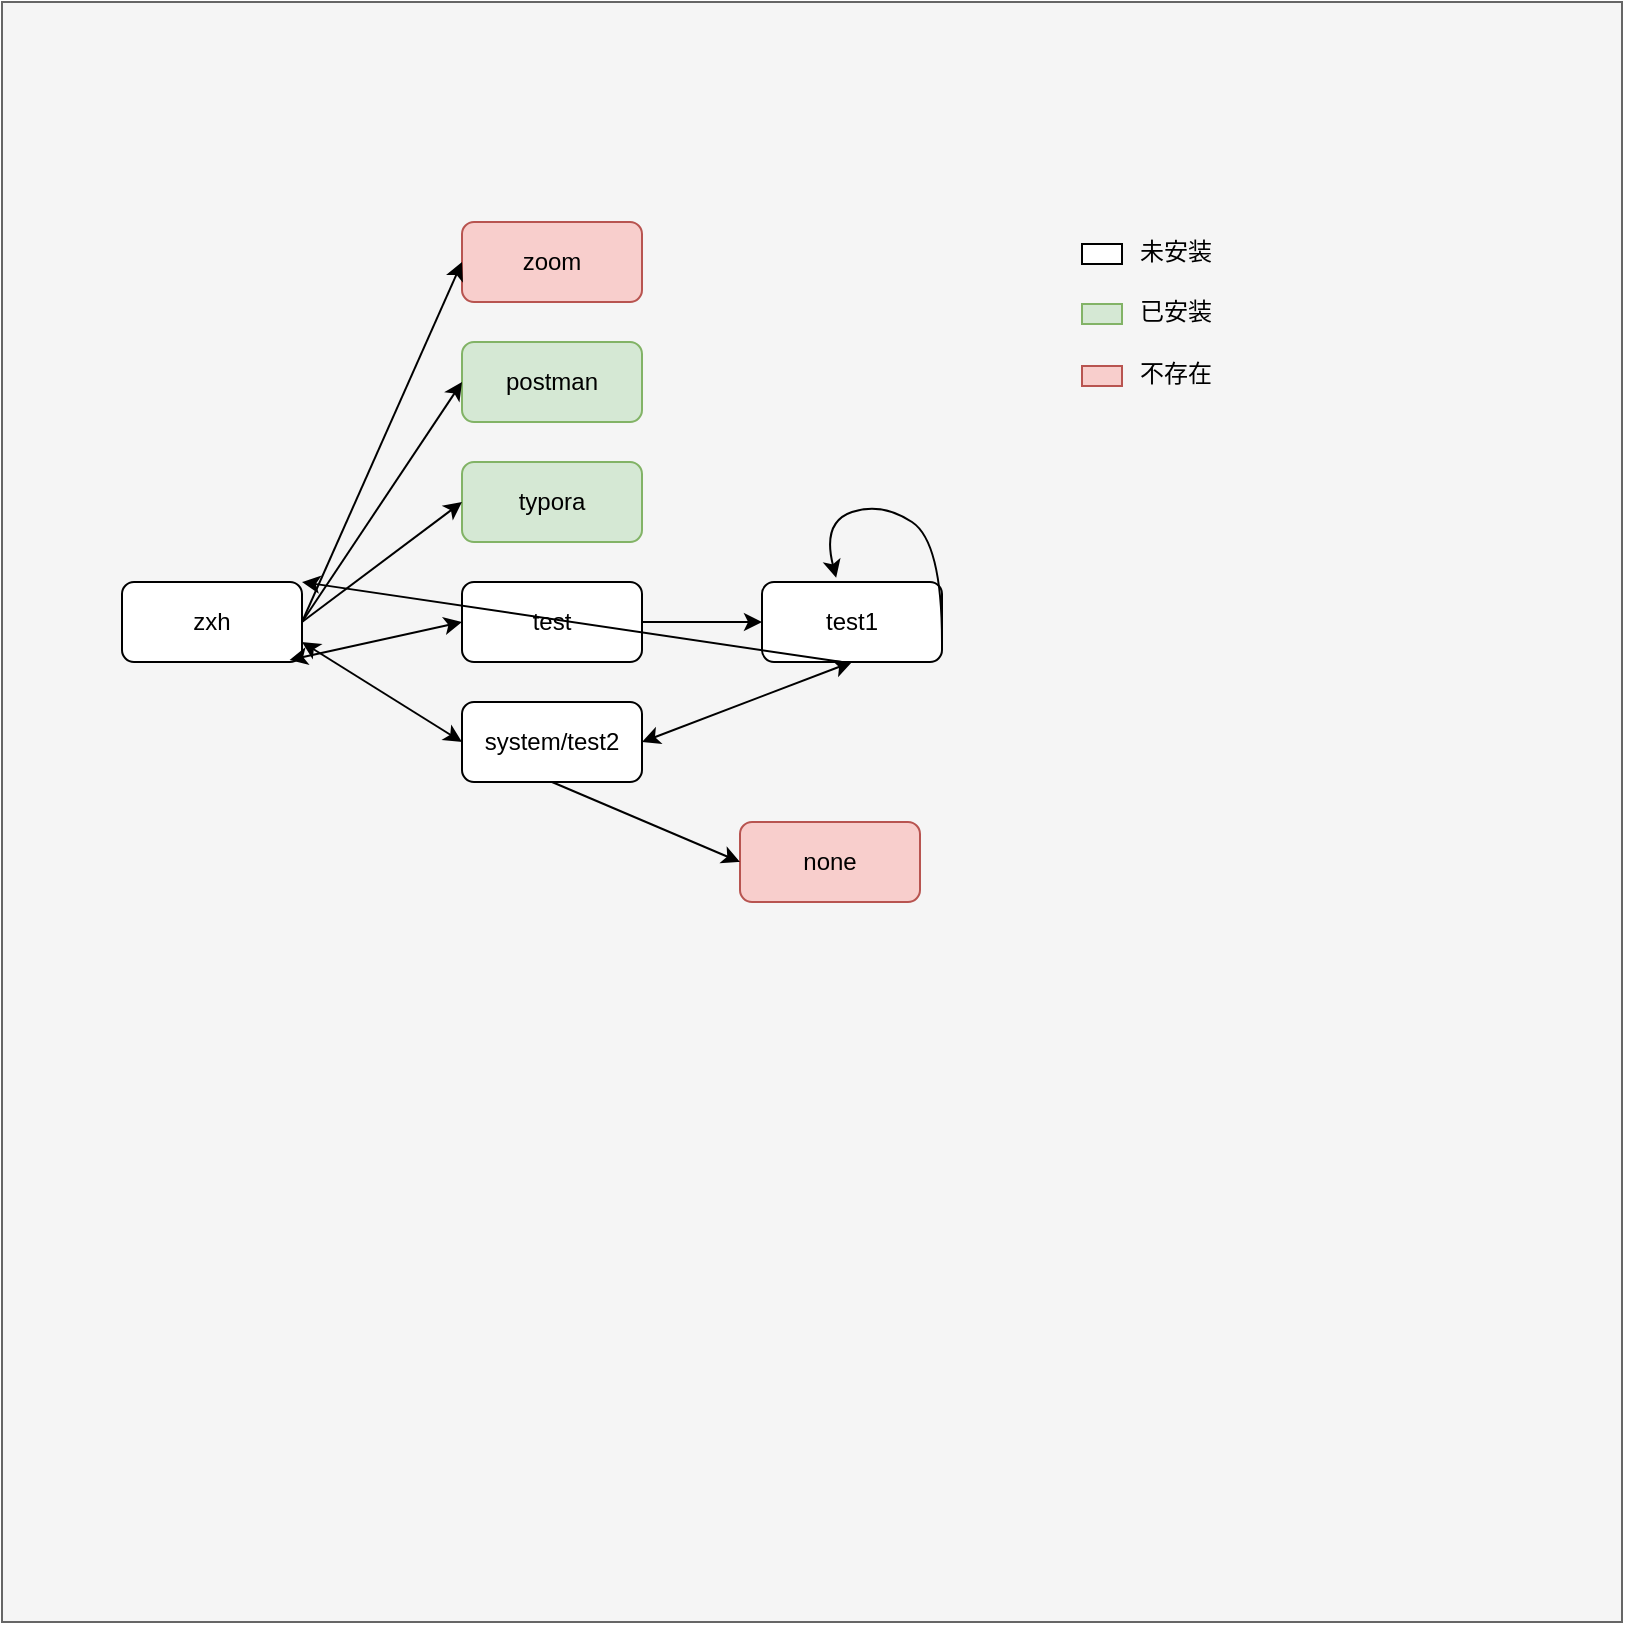 <mxfile version="22.1.17" type="github">
  <diagram name="第 1 页" id="xsVs6HvNNFVfezSwiEtw">
    <mxGraphModel dx="1594" dy="2108" grid="1" gridSize="10" guides="1" tooltips="1" connect="1" arrows="1" fold="1" page="1" pageScale="1" pageWidth="827" pageHeight="1169" math="0" shadow="0">
      <root>
        <mxCell id="0" />
        <mxCell id="1" parent="0" />
        <mxCell id="KpRJhCa2GSilrdelGaOa-44" value="" style="whiteSpace=wrap;html=1;aspect=fixed;fillColor=#f5f5f5;strokeColor=#666666;fontColor=#333333;" vertex="1" parent="1">
          <mxGeometry y="-30" width="810" height="810" as="geometry" />
        </mxCell>
        <mxCell id="KpRJhCa2GSilrdelGaOa-1" value="zxh" style="rounded=1;whiteSpace=wrap;html=1;" vertex="1" parent="1">
          <mxGeometry x="60" y="260" width="90" height="40" as="geometry" />
        </mxCell>
        <mxCell id="KpRJhCa2GSilrdelGaOa-3" value="zoom" style="rounded=1;whiteSpace=wrap;html=1;fillColor=#f8cecc;strokeColor=#b85450;" vertex="1" parent="1">
          <mxGeometry x="230" y="80" width="90" height="40" as="geometry" />
        </mxCell>
        <mxCell id="KpRJhCa2GSilrdelGaOa-4" value="postman" style="rounded=1;whiteSpace=wrap;html=1;fillColor=#d5e8d4;strokeColor=#82b366;" vertex="1" parent="1">
          <mxGeometry x="230" y="140" width="90" height="40" as="geometry" />
        </mxCell>
        <mxCell id="KpRJhCa2GSilrdelGaOa-5" value="typora" style="rounded=1;whiteSpace=wrap;html=1;fillColor=#d5e8d4;strokeColor=#82b366;" vertex="1" parent="1">
          <mxGeometry x="230" y="200" width="90" height="40" as="geometry" />
        </mxCell>
        <mxCell id="KpRJhCa2GSilrdelGaOa-21" value="" style="edgeStyle=orthogonalEdgeStyle;rounded=0;orthogonalLoop=1;jettySize=auto;html=1;" edge="1" parent="1" source="KpRJhCa2GSilrdelGaOa-6" target="KpRJhCa2GSilrdelGaOa-20">
          <mxGeometry relative="1" as="geometry" />
        </mxCell>
        <mxCell id="KpRJhCa2GSilrdelGaOa-6" value="test" style="rounded=1;whiteSpace=wrap;html=1;" vertex="1" parent="1">
          <mxGeometry x="230" y="260" width="90" height="40" as="geometry" />
        </mxCell>
        <mxCell id="KpRJhCa2GSilrdelGaOa-7" value="system/test2" style="rounded=1;whiteSpace=wrap;html=1;" vertex="1" parent="1">
          <mxGeometry x="230" y="320" width="90" height="40" as="geometry" />
        </mxCell>
        <mxCell id="KpRJhCa2GSilrdelGaOa-11" value="" style="ellipse;whiteSpace=wrap;html=1;align=center;aspect=fixed;fillColor=none;strokeColor=none;resizable=0;perimeter=centerPerimeter;rotatable=0;allowArrows=0;points=[];outlineConnect=1;" vertex="1" parent="1">
          <mxGeometry x="390" y="330" width="10" height="10" as="geometry" />
        </mxCell>
        <mxCell id="KpRJhCa2GSilrdelGaOa-14" value="" style="endArrow=classic;html=1;rounded=0;exitX=1;exitY=0.5;exitDx=0;exitDy=0;entryX=0;entryY=0.5;entryDx=0;entryDy=0;" edge="1" parent="1" source="KpRJhCa2GSilrdelGaOa-1" target="KpRJhCa2GSilrdelGaOa-3">
          <mxGeometry width="50" height="50" relative="1" as="geometry">
            <mxPoint x="390" y="370" as="sourcePoint" />
            <mxPoint x="440" y="320" as="targetPoint" />
          </mxGeometry>
        </mxCell>
        <mxCell id="KpRJhCa2GSilrdelGaOa-16" value="" style="endArrow=classic;html=1;rounded=0;entryX=0;entryY=0.5;entryDx=0;entryDy=0;" edge="1" parent="1" target="KpRJhCa2GSilrdelGaOa-4">
          <mxGeometry width="50" height="50" relative="1" as="geometry">
            <mxPoint x="150" y="280" as="sourcePoint" />
            <mxPoint x="240" y="110" as="targetPoint" />
          </mxGeometry>
        </mxCell>
        <mxCell id="KpRJhCa2GSilrdelGaOa-17" value="" style="endArrow=classic;html=1;rounded=0;entryX=0;entryY=0.5;entryDx=0;entryDy=0;" edge="1" parent="1" target="KpRJhCa2GSilrdelGaOa-5">
          <mxGeometry width="50" height="50" relative="1" as="geometry">
            <mxPoint x="150" y="280" as="sourcePoint" />
            <mxPoint x="250" y="120" as="targetPoint" />
          </mxGeometry>
        </mxCell>
        <mxCell id="KpRJhCa2GSilrdelGaOa-19" value="" style="endArrow=classic;startArrow=classic;html=1;rounded=0;exitX=0.931;exitY=0.975;exitDx=0;exitDy=0;entryX=0;entryY=0.5;entryDx=0;entryDy=0;exitPerimeter=0;" edge="1" parent="1" source="KpRJhCa2GSilrdelGaOa-1" target="KpRJhCa2GSilrdelGaOa-6">
          <mxGeometry width="50" height="50" relative="1" as="geometry">
            <mxPoint x="390" y="370" as="sourcePoint" />
            <mxPoint x="440" y="320" as="targetPoint" />
          </mxGeometry>
        </mxCell>
        <mxCell id="KpRJhCa2GSilrdelGaOa-20" value="test1" style="rounded=1;whiteSpace=wrap;html=1;" vertex="1" parent="1">
          <mxGeometry x="380" y="260" width="90" height="40" as="geometry" />
        </mxCell>
        <mxCell id="KpRJhCa2GSilrdelGaOa-22" value="" style="curved=1;endArrow=classic;html=1;rounded=0;exitX=1;exitY=0.75;exitDx=0;exitDy=0;entryX=0.412;entryY=-0.052;entryDx=0;entryDy=0;entryPerimeter=0;" edge="1" parent="1" source="KpRJhCa2GSilrdelGaOa-20" target="KpRJhCa2GSilrdelGaOa-20">
          <mxGeometry width="50" height="50" relative="1" as="geometry">
            <mxPoint x="510" y="280" as="sourcePoint" />
            <mxPoint x="417.5" y="170" as="targetPoint" />
            <Array as="points">
              <mxPoint x="470" y="240" />
              <mxPoint x="440" y="220" />
              <mxPoint x="410" y="230" />
            </Array>
          </mxGeometry>
        </mxCell>
        <mxCell id="KpRJhCa2GSilrdelGaOa-25" value="" style="endArrow=classic;html=1;rounded=0;entryX=1;entryY=0;entryDx=0;entryDy=0;" edge="1" parent="1" target="KpRJhCa2GSilrdelGaOa-1">
          <mxGeometry width="50" height="50" relative="1" as="geometry">
            <mxPoint x="420" y="300" as="sourcePoint" />
            <mxPoint x="440" y="320" as="targetPoint" />
          </mxGeometry>
        </mxCell>
        <mxCell id="KpRJhCa2GSilrdelGaOa-26" value="" style="endArrow=classic;startArrow=classic;html=1;rounded=0;exitX=1;exitY=0.5;exitDx=0;exitDy=0;entryX=0.5;entryY=1;entryDx=0;entryDy=0;" edge="1" parent="1" source="KpRJhCa2GSilrdelGaOa-7" target="KpRJhCa2GSilrdelGaOa-20">
          <mxGeometry width="50" height="50" relative="1" as="geometry">
            <mxPoint x="390" y="370" as="sourcePoint" />
            <mxPoint x="440" y="320" as="targetPoint" />
          </mxGeometry>
        </mxCell>
        <mxCell id="KpRJhCa2GSilrdelGaOa-27" value="" style="endArrow=classic;startArrow=classic;html=1;rounded=0;exitX=1;exitY=0.75;exitDx=0;exitDy=0;entryX=0;entryY=0.5;entryDx=0;entryDy=0;" edge="1" parent="1" source="KpRJhCa2GSilrdelGaOa-1" target="KpRJhCa2GSilrdelGaOa-7">
          <mxGeometry width="50" height="50" relative="1" as="geometry">
            <mxPoint x="390" y="370" as="sourcePoint" />
            <mxPoint x="440" y="320" as="targetPoint" />
          </mxGeometry>
        </mxCell>
        <mxCell id="KpRJhCa2GSilrdelGaOa-28" value="none" style="rounded=1;whiteSpace=wrap;html=1;fillColor=#f8cecc;strokeColor=#b85450;" vertex="1" parent="1">
          <mxGeometry x="369" y="380" width="90" height="40" as="geometry" />
        </mxCell>
        <mxCell id="KpRJhCa2GSilrdelGaOa-29" value="" style="endArrow=classic;html=1;rounded=0;exitX=0.5;exitY=1;exitDx=0;exitDy=0;entryX=0;entryY=0.5;entryDx=0;entryDy=0;" edge="1" parent="1" source="KpRJhCa2GSilrdelGaOa-7" target="KpRJhCa2GSilrdelGaOa-28">
          <mxGeometry width="50" height="50" relative="1" as="geometry">
            <mxPoint x="390" y="370" as="sourcePoint" />
            <mxPoint x="440" y="320" as="targetPoint" />
          </mxGeometry>
        </mxCell>
        <mxCell id="KpRJhCa2GSilrdelGaOa-30" value="未安装" style="text;html=1;strokeColor=none;fillColor=none;align=center;verticalAlign=middle;whiteSpace=wrap;rounded=0;" vertex="1" parent="1">
          <mxGeometry x="557" y="80" width="60" height="30" as="geometry" />
        </mxCell>
        <mxCell id="KpRJhCa2GSilrdelGaOa-32" value="" style="rounded=1;whiteSpace=wrap;html=1;arcSize=0;" vertex="1" parent="1">
          <mxGeometry x="540" y="91" width="20" height="10" as="geometry" />
        </mxCell>
        <mxCell id="KpRJhCa2GSilrdelGaOa-38" value="已安装" style="text;html=1;strokeColor=none;fillColor=none;align=center;verticalAlign=middle;whiteSpace=wrap;rounded=0;" vertex="1" parent="1">
          <mxGeometry x="557" y="110" width="60" height="30" as="geometry" />
        </mxCell>
        <mxCell id="KpRJhCa2GSilrdelGaOa-39" value="" style="rounded=1;whiteSpace=wrap;html=1;fillColor=#d5e8d4;strokeColor=#82b366;arcSize=0;" vertex="1" parent="1">
          <mxGeometry x="540" y="121" width="20" height="10" as="geometry" />
        </mxCell>
        <mxCell id="KpRJhCa2GSilrdelGaOa-40" value="不存在" style="text;html=1;strokeColor=none;fillColor=none;align=center;verticalAlign=middle;whiteSpace=wrap;rounded=0;" vertex="1" parent="1">
          <mxGeometry x="557" y="141" width="60" height="30" as="geometry" />
        </mxCell>
        <mxCell id="KpRJhCa2GSilrdelGaOa-41" value="" style="rounded=1;whiteSpace=wrap;html=1;fillColor=#f8cecc;strokeColor=#b85450;arcSize=0;" vertex="1" parent="1">
          <mxGeometry x="540" y="152" width="20" height="10" as="geometry" />
        </mxCell>
      </root>
    </mxGraphModel>
  </diagram>
</mxfile>
